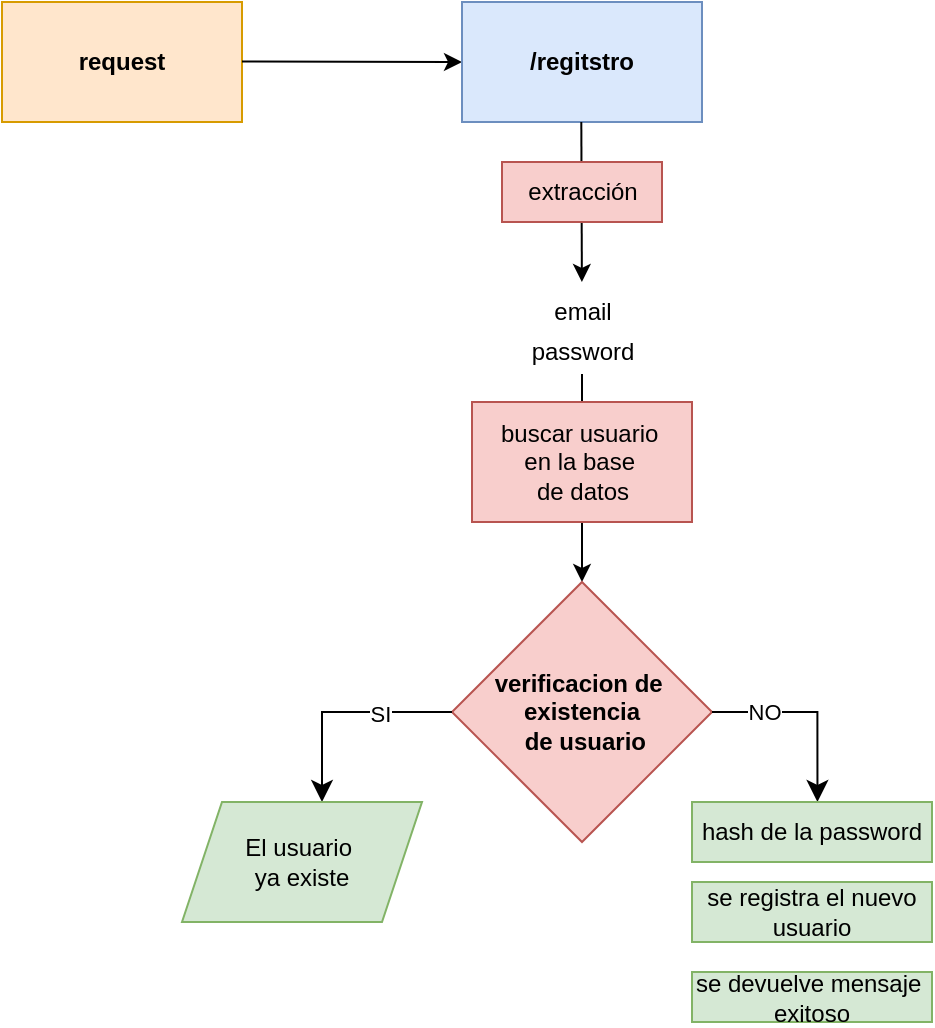 <mxfile>
    <diagram id="x7Ya25j8TkI7prEG_wTe" name="Página-1">
        <mxGraphModel dx="809" dy="630" grid="1" gridSize="10" guides="1" tooltips="1" connect="1" arrows="1" fold="1" page="1" pageScale="1" pageWidth="827" pageHeight="1169" math="0" shadow="0">
            <root>
                <mxCell id="0"/>
                <mxCell id="1" parent="0"/>
                <mxCell id="2" value="&lt;b&gt;request&lt;/b&gt;" style="rounded=0;whiteSpace=wrap;html=1;fillColor=#ffe6cc;strokeColor=#d79b00;" vertex="1" parent="1">
                    <mxGeometry x="140" y="100" width="120" height="60" as="geometry"/>
                </mxCell>
                <mxCell id="3" value="" style="endArrow=classic;html=1;" edge="1" parent="1">
                    <mxGeometry width="50" height="50" relative="1" as="geometry">
                        <mxPoint x="260" y="129.76" as="sourcePoint"/>
                        <mxPoint x="370" y="130" as="targetPoint"/>
                    </mxGeometry>
                </mxCell>
                <mxCell id="4" value="/regitstro" style="rounded=0;whiteSpace=wrap;html=1;fillColor=#dae8fc;strokeColor=#6c8ebf;fontStyle=1" vertex="1" parent="1">
                    <mxGeometry x="370" y="100" width="120" height="60" as="geometry"/>
                </mxCell>
                <mxCell id="5" value="" style="endArrow=classic;html=1;" edge="1" parent="1" target="6">
                    <mxGeometry width="50" height="50" relative="1" as="geometry">
                        <mxPoint x="429.66" y="160" as="sourcePoint"/>
                        <mxPoint x="429.66" y="190" as="targetPoint"/>
                    </mxGeometry>
                </mxCell>
                <mxCell id="6" value="email" style="text;html=1;align=center;verticalAlign=middle;resizable=0;points=[];autosize=1;strokeColor=none;fillColor=none;" vertex="1" parent="1">
                    <mxGeometry x="405" y="240" width="50" height="30" as="geometry"/>
                </mxCell>
                <mxCell id="10" value="" style="edgeStyle=none;html=1;entryX=0.5;entryY=0;entryDx=0;entryDy=0;" edge="1" parent="1" target="13">
                    <mxGeometry relative="1" as="geometry">
                        <mxPoint x="430" y="286" as="sourcePoint"/>
                        <mxPoint x="430.0" y="320.0" as="targetPoint"/>
                    </mxGeometry>
                </mxCell>
                <mxCell id="7" value="password" style="text;html=1;align=center;verticalAlign=middle;resizable=0;points=[];autosize=1;strokeColor=none;fillColor=none;" vertex="1" parent="1">
                    <mxGeometry x="395" y="260" width="70" height="30" as="geometry"/>
                </mxCell>
                <mxCell id="8" value="extracción" style="text;html=1;align=center;verticalAlign=middle;resizable=0;points=[];autosize=1;strokeColor=#b85450;fillColor=#f8cecc;fillStyle=solid;" vertex="1" parent="1">
                    <mxGeometry x="390" y="180" width="80" height="30" as="geometry"/>
                </mxCell>
                <mxCell id="13" value="&lt;span style=&quot;color: rgb(0, 0, 0);&quot;&gt;&lt;b&gt;verificacion de&amp;nbsp;&lt;/b&gt;&lt;/span&gt;&lt;div&gt;&lt;span style=&quot;color: rgb(0, 0, 0);&quot;&gt;&lt;b&gt;existencia&lt;/b&gt;&lt;/span&gt;&lt;div&gt;&lt;span style=&quot;color: rgb(0, 0, 0);&quot;&gt;&lt;b&gt;&amp;nbsp;de usuario&lt;/b&gt;&lt;/span&gt;&lt;/div&gt;&lt;/div&gt;" style="rhombus;whiteSpace=wrap;html=1;fillColor=#f8cecc;strokeColor=#b85450;" vertex="1" parent="1">
                    <mxGeometry x="365" y="390" width="130" height="130" as="geometry"/>
                </mxCell>
                <mxCell id="14" value="&lt;font style=&quot;color: rgb(0, 0, 0);&quot;&gt;buscar usuario&amp;nbsp;&lt;/font&gt;&lt;div&gt;&lt;font style=&quot;color: rgb(0, 0, 0);&quot;&gt;en la base&amp;nbsp;&lt;/font&gt;&lt;/div&gt;&lt;div&gt;&lt;font style=&quot;color: rgb(0, 0, 0);&quot;&gt;de datos&lt;/font&gt;&lt;/div&gt;" style="text;html=1;align=center;verticalAlign=middle;resizable=0;points=[];autosize=1;strokeColor=#b85450;fillColor=#f8cecc;" vertex="1" parent="1">
                    <mxGeometry x="375" y="300" width="110" height="60" as="geometry"/>
                </mxCell>
                <mxCell id="17" value="" style="edgeStyle=segmentEdgeStyle;endArrow=classic;html=1;curved=0;rounded=0;endSize=8;startSize=8;exitX=0;exitY=0.5;exitDx=0;exitDy=0;" edge="1" parent="1" source="13">
                    <mxGeometry width="50" height="50" relative="1" as="geometry">
                        <mxPoint x="365" y="460" as="sourcePoint"/>
                        <mxPoint x="300" y="500" as="targetPoint"/>
                        <Array as="points">
                            <mxPoint x="300" y="455"/>
                        </Array>
                    </mxGeometry>
                </mxCell>
                <mxCell id="18" value="SI" style="edgeLabel;html=1;align=center;verticalAlign=middle;resizable=0;points=[];" vertex="1" connectable="0" parent="17">
                    <mxGeometry x="-0.333" y="1" relative="1" as="geometry">
                        <mxPoint as="offset"/>
                    </mxGeometry>
                </mxCell>
                <mxCell id="20" value="" style="edgeStyle=segmentEdgeStyle;endArrow=classic;html=1;curved=0;rounded=0;endSize=8;startSize=8;exitX=1;exitY=0.5;exitDx=0;exitDy=0;" edge="1" parent="1" source="13">
                    <mxGeometry width="50" height="50" relative="1" as="geometry">
                        <mxPoint x="510" y="454.61" as="sourcePoint"/>
                        <mxPoint x="547.73" y="500" as="targetPoint"/>
                        <Array as="points">
                            <mxPoint x="548" y="455"/>
                        </Array>
                    </mxGeometry>
                </mxCell>
                <mxCell id="26" value="NO" style="edgeLabel;html=1;align=center;verticalAlign=middle;resizable=0;points=[];" vertex="1" connectable="0" parent="20">
                    <mxGeometry x="-0.464" relative="1" as="geometry">
                        <mxPoint as="offset"/>
                    </mxGeometry>
                </mxCell>
                <mxCell id="21" value="hash de la password" style="rounded=0;whiteSpace=wrap;html=1;fillColor=#d5e8d4;strokeColor=#82b366;" vertex="1" parent="1">
                    <mxGeometry x="485" y="500" width="120" height="30" as="geometry"/>
                </mxCell>
                <mxCell id="22" value="El usuario&amp;nbsp;&lt;div&gt;ya existe&lt;/div&gt;" style="shape=parallelogram;perimeter=parallelogramPerimeter;whiteSpace=wrap;html=1;fixedSize=1;fillColor=#d5e8d4;strokeColor=#82b366;" vertex="1" parent="1">
                    <mxGeometry x="230" y="500" width="120" height="60" as="geometry"/>
                </mxCell>
                <mxCell id="24" value="se registra el nuevo usuario" style="rounded=0;whiteSpace=wrap;html=1;fillColor=#d5e8d4;strokeColor=#82b366;" vertex="1" parent="1">
                    <mxGeometry x="485" y="540" width="120" height="30" as="geometry"/>
                </mxCell>
                <mxCell id="25" value="se devuelve mensaje&amp;nbsp;&lt;div&gt;exitoso&lt;/div&gt;" style="rounded=0;whiteSpace=wrap;html=1;spacingTop=0;spacing=2;fillColor=#d5e8d4;strokeColor=#82b366;" vertex="1" parent="1">
                    <mxGeometry x="485" y="585" width="120" height="25" as="geometry"/>
                </mxCell>
            </root>
        </mxGraphModel>
    </diagram>
</mxfile>